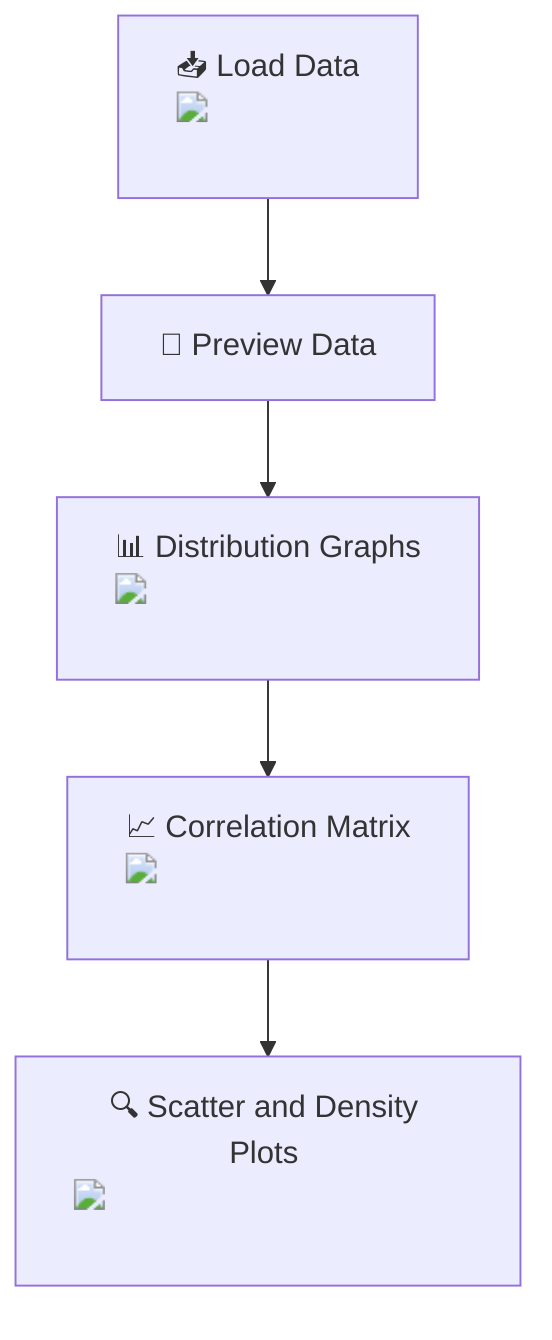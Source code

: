 graph TD;
    A["📥 Load Data <img src='file.svg'/> <br/>"] --> B["📝 Preview Data"];
    B --> C["📊 Distribution Graphs <img src='hist_template.svg'/> <br/>"];
    C --> D["📈 Correlation Matrix <img src='boxplot_template.svg'/> <br/>"];
    D --> E["🔍 Scatter and Density Plots <img src='scatter_plot_template.svg'/> <br/>"];